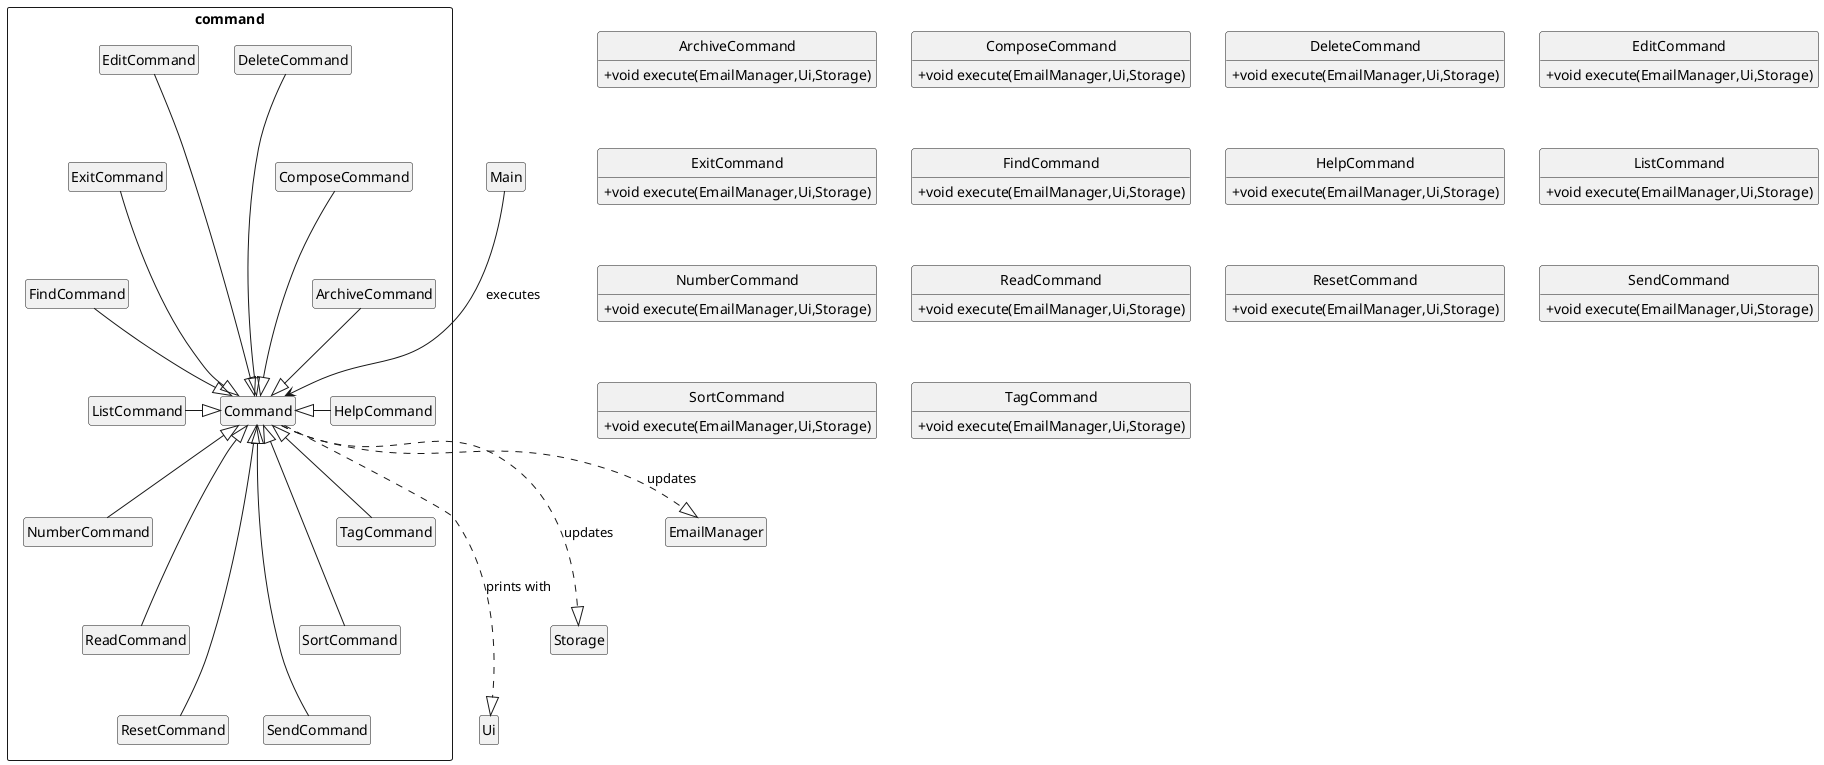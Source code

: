 @startuml
'https://plantuml.com/class-diagram

hide circle
skinparam classAttributeIconSize 0
hide empty members

package command <<rectangle>>{
class Command
class ArchiveCommand
class ComposeCommand
class DeleteCommand
class EditCommand
class ExitCommand
class FindCommand
class HelpCommand
class ListCommand
class NumberCommand
class ReadCommand
class ResetCommand
class SendCommand
class SortCommand
class TagCommand
}

Main ---> Command: executes
ArchiveCommand -down-|> Command
ComposeCommand -down--|> Command
DeleteCommand -down---|> Command
EditCommand -down---|> Command
ExitCommand -down--|> Command
FindCommand -down-|> Command
HelpCommand -left-|> Command
ListCommand -right-|> Command
NumberCommand -up-|> Command
ReadCommand -up--|> Command
ResetCommand -up---|> Command
SendCommand -up---|> Command
SortCommand -up--|> Command
TagCommand -up-|> Command

Command ....|> Ui: prints with
Command ...|> Storage: updates
Command ..|> EmailManager: updates

class ArchiveCommand{
+ void execute(EmailManager,Ui,Storage)
}

class ComposeCommand{
+ void execute(EmailManager,Ui,Storage)
}

class DeleteCommand{
+ void execute(EmailManager,Ui,Storage)
}

class EditCommand{
+ void execute(EmailManager,Ui,Storage)
}

class ExitCommand{
+ void execute(EmailManager,Ui,Storage)
}

class FindCommand{
+ void execute(EmailManager,Ui,Storage)
}

class HelpCommand{
+ void execute(EmailManager,Ui,Storage)
}

class ListCommand{
+ void execute(EmailManager,Ui,Storage)
}

class NumberCommand{
+ void execute(EmailManager,Ui,Storage)
}

class ReadCommand{
+ void execute(EmailManager,Ui,Storage)
}

class ResetCommand{
+ void execute(EmailManager,Ui,Storage)
}

class SendCommand{
+ void execute(EmailManager,Ui,Storage)
}

class SortCommand{
+ void execute(EmailManager,Ui,Storage)
}

class TagCommand{
+ void execute(EmailManager,Ui,Storage)
}

@enduml